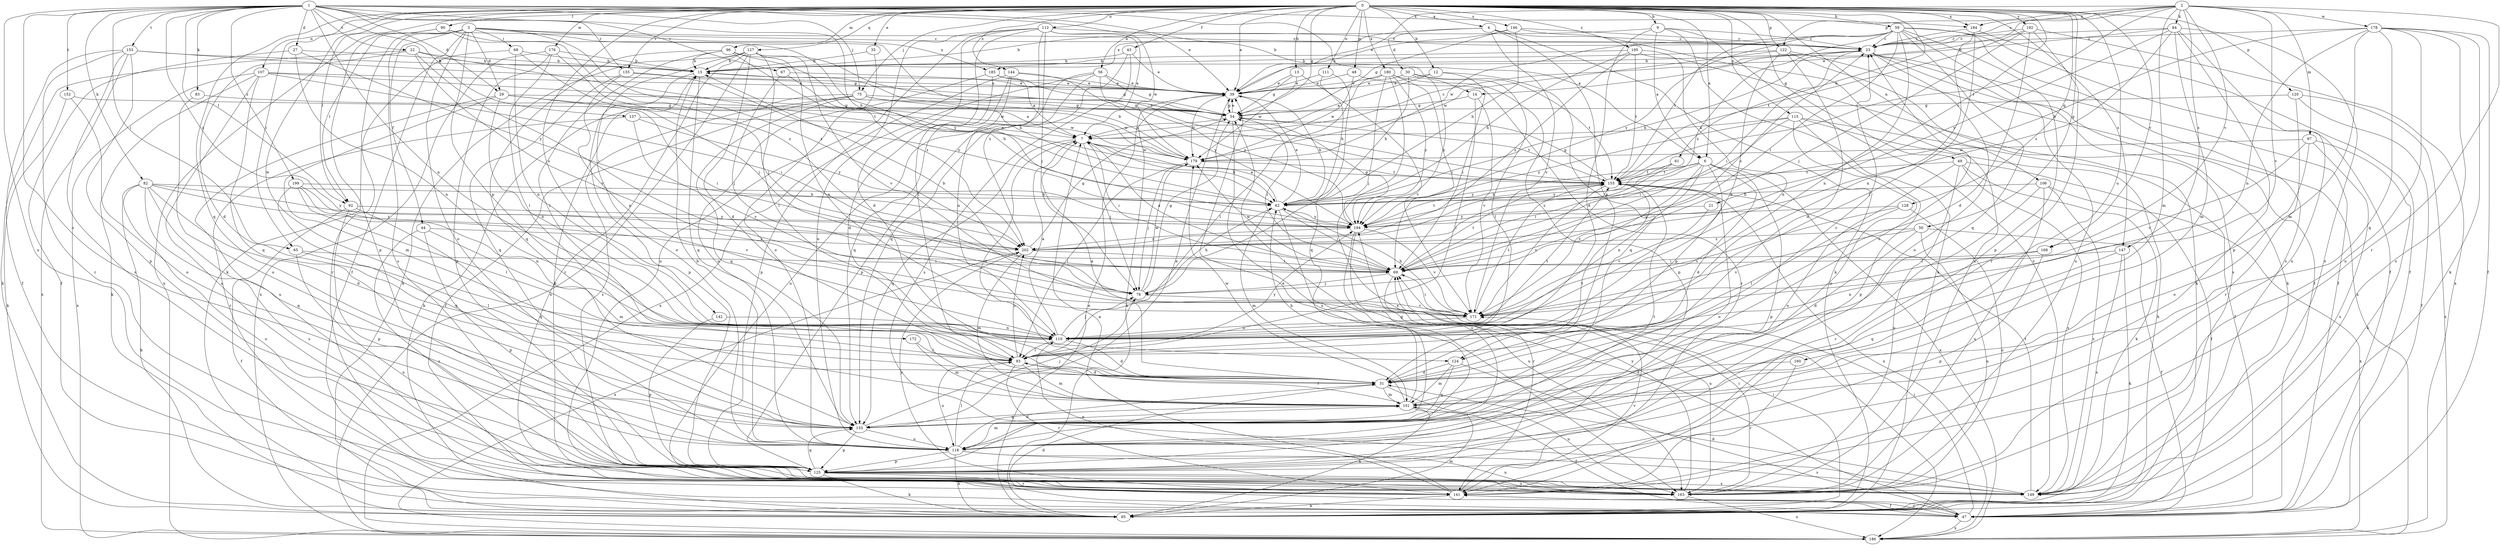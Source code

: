 strict digraph  {
0;
1;
2;
3;
4;
6;
7;
9;
12;
13;
14;
15;
21;
22;
23;
27;
29;
30;
31;
35;
39;
43;
44;
47;
48;
49;
50;
54;
56;
59;
61;
62;
65;
67;
68;
69;
75;
78;
82;
83;
84;
85;
90;
92;
93;
96;
97;
101;
106;
107;
110;
111;
112;
115;
118;
120;
122;
124;
125;
127;
128;
133;
135;
137;
141;
142;
144;
146;
147;
149;
152;
153;
155;
160;
163;
168;
171;
172;
176;
178;
179;
180;
184;
185;
186;
192;
194;
195;
199;
202;
0 -> 4  [label=a];
0 -> 6  [label=a];
0 -> 9  [label=b];
0 -> 12  [label=b];
0 -> 13  [label=b];
0 -> 21  [label=c];
0 -> 35  [label=e];
0 -> 39  [label=e];
0 -> 43  [label=f];
0 -> 48  [label=g];
0 -> 49  [label=g];
0 -> 50  [label=g];
0 -> 54  [label=g];
0 -> 56  [label=h];
0 -> 59  [label=h];
0 -> 61  [label=h];
0 -> 65  [label=i];
0 -> 75  [label=j];
0 -> 90  [label=l];
0 -> 92  [label=l];
0 -> 96  [label=m];
0 -> 106  [label=n];
0 -> 107  [label=n];
0 -> 111  [label=o];
0 -> 112  [label=o];
0 -> 115  [label=o];
0 -> 120  [label=p];
0 -> 122  [label=p];
0 -> 127  [label=q];
0 -> 128  [label=q];
0 -> 133  [label=q];
0 -> 135  [label=r];
0 -> 142  [label=s];
0 -> 144  [label=s];
0 -> 146  [label=s];
0 -> 147  [label=s];
0 -> 160  [label=u];
0 -> 168  [label=v];
0 -> 172  [label=w];
0 -> 176  [label=w];
0 -> 180  [label=x];
0 -> 184  [label=x];
0 -> 192  [label=y];
0 -> 195  [label=z];
1 -> 6  [label=a];
1 -> 14  [label=b];
1 -> 22  [label=c];
1 -> 27  [label=d];
1 -> 29  [label=d];
1 -> 39  [label=e];
1 -> 62  [label=h];
1 -> 65  [label=i];
1 -> 67  [label=i];
1 -> 75  [label=j];
1 -> 82  [label=k];
1 -> 83  [label=k];
1 -> 92  [label=l];
1 -> 110  [label=n];
1 -> 118  [label=o];
1 -> 135  [label=r];
1 -> 137  [label=r];
1 -> 152  [label=t];
1 -> 153  [label=t];
1 -> 163  [label=u];
1 -> 184  [label=x];
1 -> 199  [label=z];
1 -> 202  [label=z];
2 -> 14  [label=b];
2 -> 23  [label=c];
2 -> 39  [label=e];
2 -> 84  [label=k];
2 -> 97  [label=m];
2 -> 101  [label=m];
2 -> 122  [label=p];
2 -> 141  [label=r];
2 -> 147  [label=s];
2 -> 155  [label=t];
2 -> 168  [label=v];
2 -> 171  [label=v];
2 -> 178  [label=w];
2 -> 184  [label=x];
3 -> 23  [label=c];
3 -> 29  [label=d];
3 -> 44  [label=f];
3 -> 47  [label=f];
3 -> 68  [label=i];
3 -> 85  [label=k];
3 -> 92  [label=l];
3 -> 118  [label=o];
3 -> 124  [label=p];
3 -> 149  [label=s];
3 -> 185  [label=x];
3 -> 194  [label=y];
3 -> 202  [label=z];
4 -> 23  [label=c];
4 -> 30  [label=d];
4 -> 85  [label=k];
4 -> 124  [label=p];
4 -> 171  [label=v];
4 -> 185  [label=x];
6 -> 31  [label=d];
6 -> 69  [label=i];
6 -> 110  [label=n];
6 -> 124  [label=p];
6 -> 125  [label=p];
6 -> 155  [label=t];
6 -> 171  [label=v];
6 -> 186  [label=x];
6 -> 194  [label=y];
7 -> 23  [label=c];
7 -> 31  [label=d];
7 -> 62  [label=h];
7 -> 69  [label=i];
7 -> 78  [label=j];
7 -> 133  [label=q];
7 -> 179  [label=w];
9 -> 6  [label=a];
9 -> 15  [label=b];
9 -> 23  [label=c];
9 -> 31  [label=d];
9 -> 85  [label=k];
9 -> 149  [label=s];
12 -> 7  [label=a];
12 -> 39  [label=e];
12 -> 69  [label=i];
12 -> 133  [label=q];
13 -> 39  [label=e];
13 -> 54  [label=g];
13 -> 171  [label=v];
13 -> 179  [label=w];
14 -> 54  [label=g];
14 -> 93  [label=l];
14 -> 171  [label=v];
15 -> 39  [label=e];
15 -> 125  [label=p];
15 -> 133  [label=q];
21 -> 171  [label=v];
21 -> 194  [label=y];
22 -> 15  [label=b];
22 -> 31  [label=d];
22 -> 69  [label=i];
22 -> 85  [label=k];
22 -> 155  [label=t];
22 -> 171  [label=v];
23 -> 15  [label=b];
23 -> 47  [label=f];
23 -> 62  [label=h];
23 -> 69  [label=i];
23 -> 85  [label=k];
23 -> 118  [label=o];
23 -> 149  [label=s];
27 -> 15  [label=b];
27 -> 47  [label=f];
27 -> 110  [label=n];
27 -> 194  [label=y];
29 -> 54  [label=g];
29 -> 69  [label=i];
29 -> 101  [label=m];
29 -> 110  [label=n];
29 -> 163  [label=u];
29 -> 179  [label=w];
30 -> 39  [label=e];
30 -> 62  [label=h];
30 -> 93  [label=l];
30 -> 155  [label=t];
30 -> 194  [label=y];
31 -> 7  [label=a];
31 -> 101  [label=m];
31 -> 155  [label=t];
31 -> 163  [label=u];
35 -> 15  [label=b];
35 -> 118  [label=o];
39 -> 54  [label=g];
39 -> 62  [label=h];
39 -> 85  [label=k];
39 -> 179  [label=w];
43 -> 15  [label=b];
43 -> 39  [label=e];
43 -> 133  [label=q];
43 -> 149  [label=s];
44 -> 101  [label=m];
44 -> 125  [label=p];
44 -> 149  [label=s];
44 -> 202  [label=z];
47 -> 31  [label=d];
47 -> 54  [label=g];
47 -> 69  [label=i];
47 -> 141  [label=r];
47 -> 186  [label=x];
48 -> 39  [label=e];
48 -> 141  [label=r];
48 -> 179  [label=w];
49 -> 47  [label=f];
49 -> 85  [label=k];
49 -> 118  [label=o];
49 -> 149  [label=s];
49 -> 155  [label=t];
49 -> 163  [label=u];
50 -> 31  [label=d];
50 -> 47  [label=f];
50 -> 163  [label=u];
50 -> 171  [label=v];
50 -> 202  [label=z];
54 -> 7  [label=a];
54 -> 39  [label=e];
54 -> 69  [label=i];
54 -> 155  [label=t];
54 -> 163  [label=u];
56 -> 39  [label=e];
56 -> 54  [label=g];
56 -> 125  [label=p];
56 -> 163  [label=u];
56 -> 186  [label=x];
56 -> 194  [label=y];
59 -> 23  [label=c];
59 -> 47  [label=f];
59 -> 69  [label=i];
59 -> 110  [label=n];
59 -> 125  [label=p];
59 -> 133  [label=q];
59 -> 149  [label=s];
59 -> 155  [label=t];
59 -> 163  [label=u];
59 -> 179  [label=w];
59 -> 194  [label=y];
59 -> 202  [label=z];
61 -> 155  [label=t];
61 -> 194  [label=y];
61 -> 202  [label=z];
62 -> 7  [label=a];
62 -> 39  [label=e];
62 -> 69  [label=i];
62 -> 101  [label=m];
62 -> 118  [label=o];
62 -> 194  [label=y];
65 -> 69  [label=i];
65 -> 93  [label=l];
65 -> 163  [label=u];
67 -> 39  [label=e];
67 -> 62  [label=h];
67 -> 78  [label=j];
68 -> 15  [label=b];
68 -> 78  [label=j];
68 -> 110  [label=n];
68 -> 141  [label=r];
69 -> 7  [label=a];
69 -> 23  [label=c];
69 -> 78  [label=j];
69 -> 155  [label=t];
69 -> 163  [label=u];
69 -> 179  [label=w];
75 -> 7  [label=a];
75 -> 47  [label=f];
75 -> 54  [label=g];
75 -> 85  [label=k];
75 -> 133  [label=q];
75 -> 149  [label=s];
75 -> 179  [label=w];
78 -> 15  [label=b];
78 -> 54  [label=g];
78 -> 62  [label=h];
78 -> 171  [label=v];
78 -> 179  [label=w];
82 -> 31  [label=d];
82 -> 62  [label=h];
82 -> 85  [label=k];
82 -> 133  [label=q];
82 -> 149  [label=s];
82 -> 163  [label=u];
82 -> 194  [label=y];
82 -> 202  [label=z];
83 -> 54  [label=g];
83 -> 118  [label=o];
84 -> 23  [label=c];
84 -> 39  [label=e];
84 -> 101  [label=m];
84 -> 125  [label=p];
84 -> 149  [label=s];
84 -> 163  [label=u];
84 -> 194  [label=y];
84 -> 202  [label=z];
85 -> 39  [label=e];
85 -> 69  [label=i];
85 -> 101  [label=m];
90 -> 23  [label=c];
90 -> 125  [label=p];
90 -> 155  [label=t];
90 -> 186  [label=x];
90 -> 202  [label=z];
92 -> 47  [label=f];
92 -> 125  [label=p];
92 -> 133  [label=q];
92 -> 194  [label=y];
93 -> 31  [label=d];
93 -> 101  [label=m];
93 -> 118  [label=o];
93 -> 141  [label=r];
93 -> 194  [label=y];
93 -> 202  [label=z];
96 -> 15  [label=b];
96 -> 62  [label=h];
96 -> 93  [label=l];
96 -> 133  [label=q];
96 -> 155  [label=t];
96 -> 202  [label=z];
97 -> 85  [label=k];
97 -> 118  [label=o];
97 -> 149  [label=s];
97 -> 171  [label=v];
97 -> 179  [label=w];
101 -> 23  [label=c];
101 -> 47  [label=f];
101 -> 62  [label=h];
101 -> 85  [label=k];
101 -> 93  [label=l];
101 -> 133  [label=q];
101 -> 179  [label=w];
106 -> 62  [label=h];
106 -> 141  [label=r];
106 -> 149  [label=s];
106 -> 163  [label=u];
106 -> 186  [label=x];
107 -> 39  [label=e];
107 -> 69  [label=i];
107 -> 85  [label=k];
107 -> 133  [label=q];
107 -> 163  [label=u];
107 -> 179  [label=w];
107 -> 186  [label=x];
110 -> 7  [label=a];
110 -> 31  [label=d];
110 -> 78  [label=j];
110 -> 93  [label=l];
110 -> 155  [label=t];
111 -> 39  [label=e];
111 -> 62  [label=h];
111 -> 133  [label=q];
112 -> 7  [label=a];
112 -> 23  [label=c];
112 -> 31  [label=d];
112 -> 78  [label=j];
112 -> 93  [label=l];
112 -> 118  [label=o];
112 -> 163  [label=u];
112 -> 179  [label=w];
112 -> 202  [label=z];
115 -> 7  [label=a];
115 -> 47  [label=f];
115 -> 69  [label=i];
115 -> 85  [label=k];
115 -> 118  [label=o];
115 -> 125  [label=p];
115 -> 194  [label=y];
118 -> 15  [label=b];
118 -> 31  [label=d];
118 -> 85  [label=k];
118 -> 93  [label=l];
118 -> 101  [label=m];
118 -> 125  [label=p];
118 -> 149  [label=s];
118 -> 155  [label=t];
118 -> 163  [label=u];
120 -> 47  [label=f];
120 -> 54  [label=g];
120 -> 141  [label=r];
120 -> 186  [label=x];
122 -> 15  [label=b];
122 -> 31  [label=d];
122 -> 85  [label=k];
122 -> 110  [label=n];
122 -> 179  [label=w];
122 -> 186  [label=x];
124 -> 31  [label=d];
124 -> 47  [label=f];
124 -> 101  [label=m];
124 -> 133  [label=q];
125 -> 39  [label=e];
125 -> 85  [label=k];
125 -> 133  [label=q];
125 -> 141  [label=r];
125 -> 149  [label=s];
125 -> 163  [label=u];
127 -> 15  [label=b];
127 -> 31  [label=d];
127 -> 85  [label=k];
127 -> 93  [label=l];
127 -> 110  [label=n];
127 -> 118  [label=o];
127 -> 141  [label=r];
127 -> 171  [label=v];
127 -> 186  [label=x];
128 -> 93  [label=l];
128 -> 163  [label=u];
128 -> 171  [label=v];
128 -> 194  [label=y];
133 -> 23  [label=c];
133 -> 39  [label=e];
133 -> 78  [label=j];
133 -> 118  [label=o];
133 -> 125  [label=p];
135 -> 39  [label=e];
135 -> 110  [label=n];
135 -> 133  [label=q];
135 -> 194  [label=y];
137 -> 7  [label=a];
137 -> 141  [label=r];
137 -> 171  [label=v];
137 -> 194  [label=y];
141 -> 7  [label=a];
141 -> 47  [label=f];
141 -> 85  [label=k];
141 -> 110  [label=n];
141 -> 171  [label=v];
141 -> 202  [label=z];
142 -> 110  [label=n];
142 -> 125  [label=p];
144 -> 39  [label=e];
144 -> 110  [label=n];
144 -> 125  [label=p];
144 -> 133  [label=q];
144 -> 194  [label=y];
146 -> 23  [label=c];
146 -> 39  [label=e];
146 -> 54  [label=g];
146 -> 62  [label=h];
146 -> 163  [label=u];
147 -> 69  [label=i];
147 -> 85  [label=k];
147 -> 133  [label=q];
147 -> 149  [label=s];
149 -> 31  [label=d];
149 -> 155  [label=t];
152 -> 54  [label=g];
152 -> 85  [label=k];
152 -> 118  [label=o];
153 -> 15  [label=b];
153 -> 47  [label=f];
153 -> 54  [label=g];
153 -> 125  [label=p];
153 -> 141  [label=r];
153 -> 149  [label=s];
153 -> 186  [label=x];
155 -> 54  [label=g];
155 -> 62  [label=h];
155 -> 118  [label=o];
155 -> 171  [label=v];
155 -> 186  [label=x];
160 -> 31  [label=d];
160 -> 141  [label=r];
163 -> 15  [label=b];
163 -> 69  [label=i];
163 -> 186  [label=x];
163 -> 194  [label=y];
168 -> 69  [label=i];
168 -> 110  [label=n];
168 -> 125  [label=p];
171 -> 62  [label=h];
171 -> 69  [label=i];
171 -> 110  [label=n];
171 -> 155  [label=t];
172 -> 93  [label=l];
172 -> 101  [label=m];
176 -> 15  [label=b];
176 -> 78  [label=j];
176 -> 93  [label=l];
176 -> 125  [label=p];
176 -> 186  [label=x];
178 -> 23  [label=c];
178 -> 47  [label=f];
178 -> 62  [label=h];
178 -> 85  [label=k];
178 -> 101  [label=m];
178 -> 110  [label=n];
178 -> 133  [label=q];
178 -> 149  [label=s];
178 -> 163  [label=u];
179 -> 15  [label=b];
179 -> 78  [label=j];
179 -> 93  [label=l];
179 -> 155  [label=t];
180 -> 39  [label=e];
180 -> 69  [label=i];
180 -> 78  [label=j];
180 -> 93  [label=l];
180 -> 125  [label=p];
180 -> 186  [label=x];
180 -> 194  [label=y];
184 -> 23  [label=c];
184 -> 47  [label=f];
184 -> 93  [label=l];
184 -> 110  [label=n];
185 -> 7  [label=a];
185 -> 31  [label=d];
185 -> 39  [label=e];
185 -> 54  [label=g];
185 -> 118  [label=o];
192 -> 23  [label=c];
192 -> 31  [label=d];
192 -> 78  [label=j];
192 -> 141  [label=r];
192 -> 155  [label=t];
192 -> 186  [label=x];
194 -> 54  [label=g];
194 -> 141  [label=r];
194 -> 155  [label=t];
194 -> 163  [label=u];
194 -> 171  [label=v];
194 -> 202  [label=z];
195 -> 15  [label=b];
195 -> 47  [label=f];
195 -> 62  [label=h];
195 -> 110  [label=n];
195 -> 155  [label=t];
195 -> 202  [label=z];
199 -> 62  [label=h];
199 -> 93  [label=l];
199 -> 110  [label=n];
199 -> 133  [label=q];
199 -> 171  [label=v];
202 -> 54  [label=g];
202 -> 69  [label=i];
202 -> 101  [label=m];
202 -> 186  [label=x];
}
